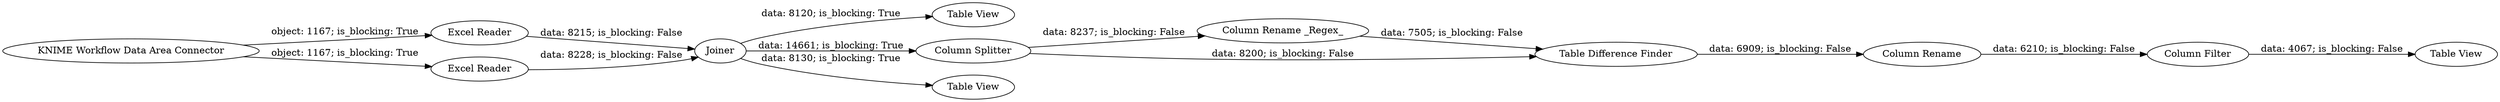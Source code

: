 digraph {
	"-831897502001103731_2" [label="Excel Reader"]
	"-831897502001103731_5" [label=Joiner]
	"-831897502001103731_7" [label="Column Rename _Regex_"]
	"-831897502001103731_12" [label="Table View"]
	"-831897502001103731_10" [label="Table View"]
	"-831897502001103731_6" [label="Column Splitter"]
	"-831897502001103731_11" [label="Table View"]
	"-831897502001103731_1" [label="KNIME Workflow Data Area Connector"]
	"-831897502001103731_3" [label="Excel Reader"]
	"-831897502001103731_8" [label="Column Rename"]
	"-831897502001103731_4" [label="Table Difference Finder"]
	"-831897502001103731_9" [label="Column Filter"]
	"-831897502001103731_3" -> "-831897502001103731_5" [label="data: 8228; is_blocking: False"]
	"-831897502001103731_6" -> "-831897502001103731_7" [label="data: 8237; is_blocking: False"]
	"-831897502001103731_7" -> "-831897502001103731_4" [label="data: 7505; is_blocking: False"]
	"-831897502001103731_5" -> "-831897502001103731_6" [label="data: 14661; is_blocking: True"]
	"-831897502001103731_5" -> "-831897502001103731_11" [label="data: 8130; is_blocking: True"]
	"-831897502001103731_5" -> "-831897502001103731_10" [label="data: 8120; is_blocking: True"]
	"-831897502001103731_1" -> "-831897502001103731_2" [label="object: 1167; is_blocking: True"]
	"-831897502001103731_1" -> "-831897502001103731_3" [label="object: 1167; is_blocking: True"]
	"-831897502001103731_4" -> "-831897502001103731_8" [label="data: 6909; is_blocking: False"]
	"-831897502001103731_6" -> "-831897502001103731_4" [label="data: 8200; is_blocking: False"]
	"-831897502001103731_2" -> "-831897502001103731_5" [label="data: 8215; is_blocking: False"]
	"-831897502001103731_9" -> "-831897502001103731_12" [label="data: 4067; is_blocking: False"]
	"-831897502001103731_8" -> "-831897502001103731_9" [label="data: 6210; is_blocking: False"]
	rankdir=LR
}
